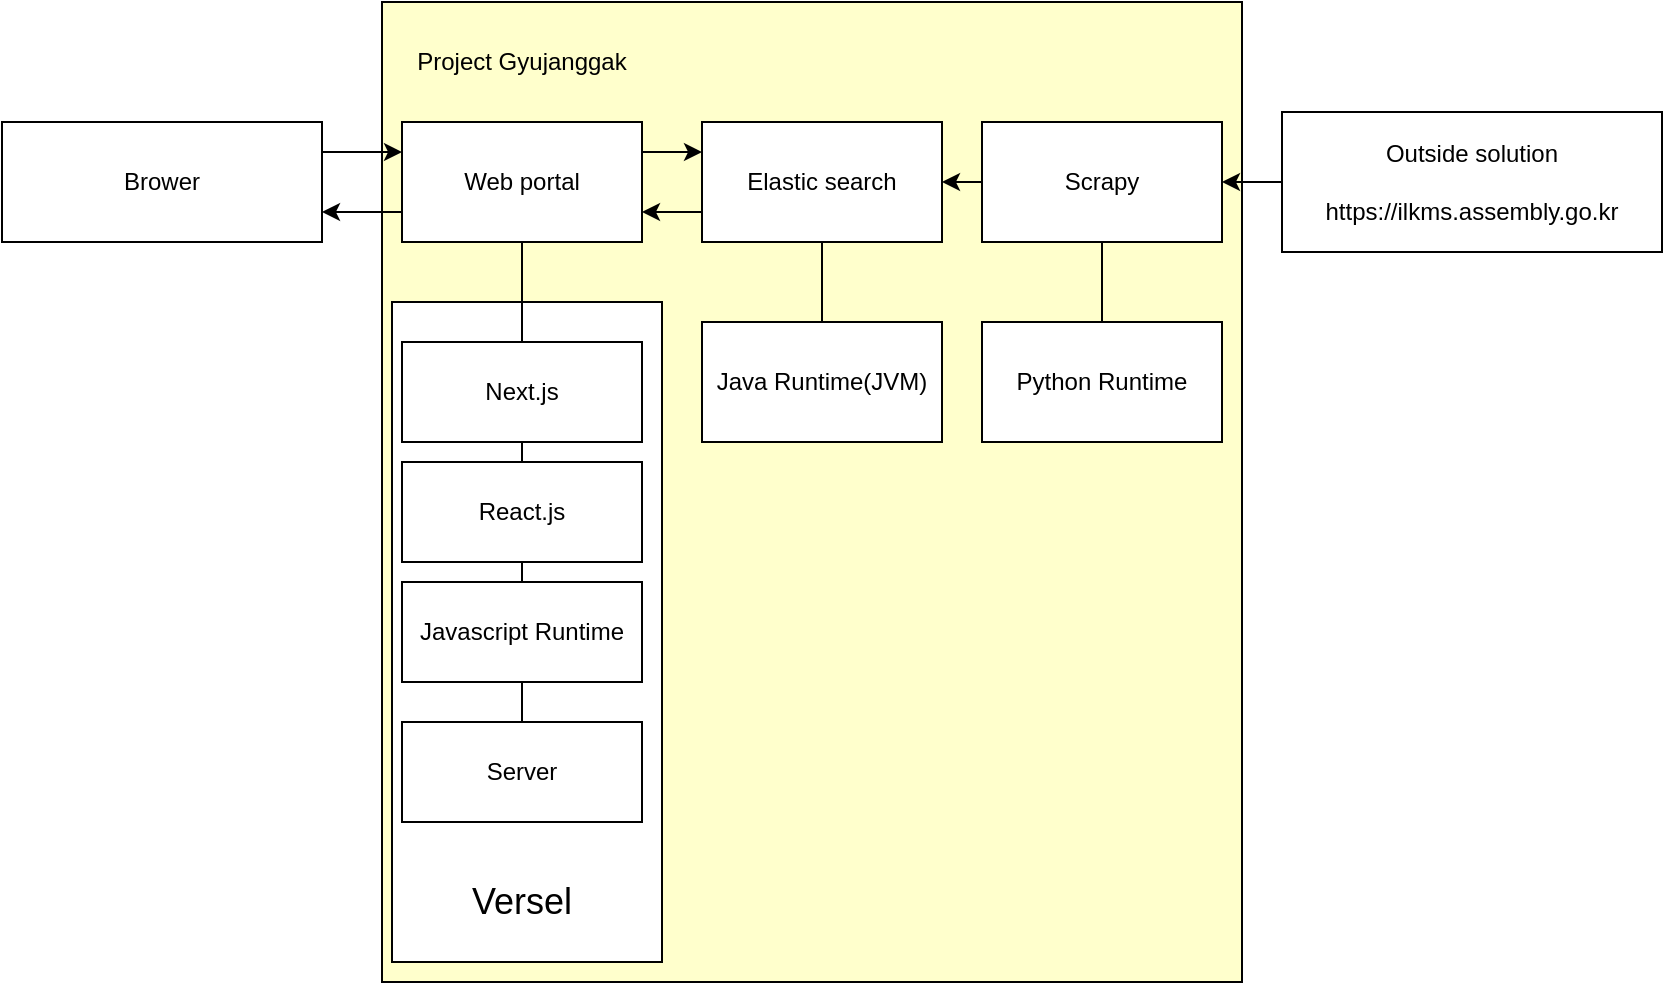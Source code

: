 <mxfile>
    <diagram id="dPzF4iebmM-cbbbo0TP5" name="Search Engine">
        <mxGraphModel dx="790" dy="564" grid="1" gridSize="10" guides="1" tooltips="1" connect="1" arrows="1" fold="1" page="1" pageScale="1" pageWidth="850" pageHeight="1100" math="0" shadow="0">
            <root>
                <mxCell id="OzikpktiN2Qh5DX7MhZS-0"/>
                <mxCell id="OzikpktiN2Qh5DX7MhZS-1" parent="OzikpktiN2Qh5DX7MhZS-0"/>
                <mxCell id="OzikpktiN2Qh5DX7MhZS-19" value="" style="rounded=0;whiteSpace=wrap;html=1;fillColor=#FFFFCC;" parent="OzikpktiN2Qh5DX7MhZS-1" vertex="1">
                    <mxGeometry x="200" y="30" width="430" height="490" as="geometry"/>
                </mxCell>
                <mxCell id="6" value="" style="rounded=0;whiteSpace=wrap;html=1;" vertex="1" parent="OzikpktiN2Qh5DX7MhZS-1">
                    <mxGeometry x="205" y="180" width="135" height="330" as="geometry"/>
                </mxCell>
                <mxCell id="OzikpktiN2Qh5DX7MhZS-9" style="edgeStyle=orthogonalEdgeStyle;rounded=0;orthogonalLoop=1;jettySize=auto;html=1;exitX=1;exitY=0.25;exitDx=0;exitDy=0;entryX=0;entryY=0.25;entryDx=0;entryDy=0;" parent="OzikpktiN2Qh5DX7MhZS-1" source="OzikpktiN2Qh5DX7MhZS-2" target="OzikpktiN2Qh5DX7MhZS-3" edge="1">
                    <mxGeometry relative="1" as="geometry"/>
                </mxCell>
                <mxCell id="5" style="edgeStyle=orthogonalEdgeStyle;rounded=0;orthogonalLoop=1;jettySize=auto;html=1;exitX=0;exitY=0.75;exitDx=0;exitDy=0;entryX=1;entryY=0.75;entryDx=0;entryDy=0;" parent="OzikpktiN2Qh5DX7MhZS-1" source="OzikpktiN2Qh5DX7MhZS-2" target="1" edge="1">
                    <mxGeometry relative="1" as="geometry"/>
                </mxCell>
                <mxCell id="OzikpktiN2Qh5DX7MhZS-2" value="Web portal" style="rounded=0;whiteSpace=wrap;html=1;" parent="OzikpktiN2Qh5DX7MhZS-1" vertex="1">
                    <mxGeometry x="210" y="90" width="120" height="60" as="geometry"/>
                </mxCell>
                <mxCell id="OzikpktiN2Qh5DX7MhZS-10" style="edgeStyle=orthogonalEdgeStyle;rounded=0;orthogonalLoop=1;jettySize=auto;html=1;exitX=0;exitY=0.75;exitDx=0;exitDy=0;entryX=1;entryY=0.75;entryDx=0;entryDy=0;" parent="OzikpktiN2Qh5DX7MhZS-1" source="OzikpktiN2Qh5DX7MhZS-3" target="OzikpktiN2Qh5DX7MhZS-2" edge="1">
                    <mxGeometry relative="1" as="geometry"/>
                </mxCell>
                <mxCell id="OzikpktiN2Qh5DX7MhZS-3" value="Elastic search" style="rounded=0;whiteSpace=wrap;html=1;" parent="OzikpktiN2Qh5DX7MhZS-1" vertex="1">
                    <mxGeometry x="360" y="90" width="120" height="60" as="geometry"/>
                </mxCell>
                <mxCell id="OzikpktiN2Qh5DX7MhZS-8" style="edgeStyle=orthogonalEdgeStyle;rounded=0;orthogonalLoop=1;jettySize=auto;html=1;exitX=0;exitY=0.5;exitDx=0;exitDy=0;entryX=1;entryY=0.5;entryDx=0;entryDy=0;" parent="OzikpktiN2Qh5DX7MhZS-1" source="OzikpktiN2Qh5DX7MhZS-4" target="OzikpktiN2Qh5DX7MhZS-3" edge="1">
                    <mxGeometry relative="1" as="geometry"/>
                </mxCell>
                <mxCell id="OzikpktiN2Qh5DX7MhZS-4" value="Scrapy" style="rounded=0;whiteSpace=wrap;html=1;" parent="OzikpktiN2Qh5DX7MhZS-1" vertex="1">
                    <mxGeometry x="500" y="90" width="120" height="60" as="geometry"/>
                </mxCell>
                <mxCell id="OzikpktiN2Qh5DX7MhZS-5" value="React.js" style="rounded=0;whiteSpace=wrap;html=1;" parent="OzikpktiN2Qh5DX7MhZS-1" vertex="1">
                    <mxGeometry x="210" y="260" width="120" height="50" as="geometry"/>
                </mxCell>
                <mxCell id="OzikpktiN2Qh5DX7MhZS-6" value="Java Runtime(JVM)" style="rounded=0;whiteSpace=wrap;html=1;" parent="OzikpktiN2Qh5DX7MhZS-1" vertex="1">
                    <mxGeometry x="360" y="190" width="120" height="60" as="geometry"/>
                </mxCell>
                <mxCell id="OzikpktiN2Qh5DX7MhZS-7" value="Python Runtime" style="rounded=0;whiteSpace=wrap;html=1;" parent="OzikpktiN2Qh5DX7MhZS-1" vertex="1">
                    <mxGeometry x="500" y="190" width="120" height="60" as="geometry"/>
                </mxCell>
                <mxCell id="OzikpktiN2Qh5DX7MhZS-11" value="Javascript Runtime" style="rounded=0;whiteSpace=wrap;html=1;" parent="OzikpktiN2Qh5DX7MhZS-1" vertex="1">
                    <mxGeometry x="210" y="320" width="120" height="50" as="geometry"/>
                </mxCell>
                <mxCell id="OzikpktiN2Qh5DX7MhZS-12" value="Next.js" style="rounded=0;whiteSpace=wrap;html=1;" parent="OzikpktiN2Qh5DX7MhZS-1" vertex="1">
                    <mxGeometry x="210" y="200" width="120" height="50" as="geometry"/>
                </mxCell>
                <mxCell id="OzikpktiN2Qh5DX7MhZS-13" value="" style="endArrow=none;html=1;exitX=0.5;exitY=0;exitDx=0;exitDy=0;entryX=0.5;entryY=1;entryDx=0;entryDy=0;" parent="OzikpktiN2Qh5DX7MhZS-1" source="OzikpktiN2Qh5DX7MhZS-12" target="OzikpktiN2Qh5DX7MhZS-2" edge="1">
                    <mxGeometry width="50" height="50" relative="1" as="geometry">
                        <mxPoint x="430" y="270" as="sourcePoint"/>
                        <mxPoint x="480" y="220" as="targetPoint"/>
                    </mxGeometry>
                </mxCell>
                <mxCell id="OzikpktiN2Qh5DX7MhZS-14" value="" style="endArrow=none;html=1;exitX=0.5;exitY=0;exitDx=0;exitDy=0;entryX=0.5;entryY=1;entryDx=0;entryDy=0;" parent="OzikpktiN2Qh5DX7MhZS-1" source="OzikpktiN2Qh5DX7MhZS-5" target="OzikpktiN2Qh5DX7MhZS-12" edge="1">
                    <mxGeometry width="50" height="50" relative="1" as="geometry">
                        <mxPoint x="260" y="290" as="sourcePoint"/>
                        <mxPoint x="310" y="240" as="targetPoint"/>
                    </mxGeometry>
                </mxCell>
                <mxCell id="OzikpktiN2Qh5DX7MhZS-15" value="" style="endArrow=none;html=1;exitX=0.5;exitY=0;exitDx=0;exitDy=0;entryX=0.5;entryY=1;entryDx=0;entryDy=0;" parent="OzikpktiN2Qh5DX7MhZS-1" source="OzikpktiN2Qh5DX7MhZS-11" target="OzikpktiN2Qh5DX7MhZS-5" edge="1">
                    <mxGeometry width="50" height="50" relative="1" as="geometry">
                        <mxPoint x="430" y="260" as="sourcePoint"/>
                        <mxPoint x="270" y="300" as="targetPoint"/>
                    </mxGeometry>
                </mxCell>
                <mxCell id="OzikpktiN2Qh5DX7MhZS-16" value="" style="endArrow=none;html=1;entryX=0.5;entryY=1;entryDx=0;entryDy=0;exitX=0.5;exitY=0;exitDx=0;exitDy=0;" parent="OzikpktiN2Qh5DX7MhZS-1" source="OzikpktiN2Qh5DX7MhZS-6" target="OzikpktiN2Qh5DX7MhZS-3" edge="1">
                    <mxGeometry width="50" height="50" relative="1" as="geometry">
                        <mxPoint x="370" y="270" as="sourcePoint"/>
                        <mxPoint x="420" y="220" as="targetPoint"/>
                    </mxGeometry>
                </mxCell>
                <mxCell id="OzikpktiN2Qh5DX7MhZS-17" value="" style="endArrow=none;html=1;entryX=0.5;entryY=1;entryDx=0;entryDy=0;" parent="OzikpktiN2Qh5DX7MhZS-1" target="OzikpktiN2Qh5DX7MhZS-4" edge="1">
                    <mxGeometry width="50" height="50" relative="1" as="geometry">
                        <mxPoint x="560" y="190" as="sourcePoint"/>
                        <mxPoint x="610" y="140" as="targetPoint"/>
                    </mxGeometry>
                </mxCell>
                <mxCell id="OzikpktiN2Qh5DX7MhZS-20" value="Project Gyujanggak" style="text;html=1;strokeColor=none;fillColor=none;align=center;verticalAlign=middle;whiteSpace=wrap;rounded=0;" parent="OzikpktiN2Qh5DX7MhZS-1" vertex="1">
                    <mxGeometry x="205" y="50" width="130" height="20" as="geometry"/>
                </mxCell>
                <mxCell id="0" style="edgeStyle=orthogonalEdgeStyle;rounded=0;orthogonalLoop=1;jettySize=auto;html=1;entryX=1;entryY=0.5;entryDx=0;entryDy=0;" parent="OzikpktiN2Qh5DX7MhZS-1" source="OzikpktiN2Qh5DX7MhZS-23" target="OzikpktiN2Qh5DX7MhZS-4" edge="1">
                    <mxGeometry relative="1" as="geometry"/>
                </mxCell>
                <mxCell id="OzikpktiN2Qh5DX7MhZS-23" value="Outside solution&lt;br&gt;&lt;br&gt;https://ilkms.assembly.go.kr" style="rounded=0;whiteSpace=wrap;html=1;" parent="OzikpktiN2Qh5DX7MhZS-1" vertex="1">
                    <mxGeometry x="650" y="85" width="190" height="70" as="geometry"/>
                </mxCell>
                <mxCell id="4" style="edgeStyle=orthogonalEdgeStyle;rounded=0;orthogonalLoop=1;jettySize=auto;html=1;exitX=1;exitY=0.25;exitDx=0;exitDy=0;entryX=0;entryY=0.25;entryDx=0;entryDy=0;" parent="OzikpktiN2Qh5DX7MhZS-1" source="1" target="OzikpktiN2Qh5DX7MhZS-2" edge="1">
                    <mxGeometry relative="1" as="geometry"/>
                </mxCell>
                <mxCell id="1" value="Brower" style="rounded=0;whiteSpace=wrap;html=1;" parent="OzikpktiN2Qh5DX7MhZS-1" vertex="1">
                    <mxGeometry x="10" y="90" width="160" height="60" as="geometry"/>
                </mxCell>
                <mxCell id="7" value="Server" style="rounded=0;whiteSpace=wrap;html=1;" vertex="1" parent="OzikpktiN2Qh5DX7MhZS-1">
                    <mxGeometry x="210" y="390" width="120" height="50" as="geometry"/>
                </mxCell>
                <mxCell id="8" value="" style="endArrow=none;html=1;exitX=0.5;exitY=0;exitDx=0;exitDy=0;entryX=0.5;entryY=1;entryDx=0;entryDy=0;" edge="1" parent="OzikpktiN2Qh5DX7MhZS-1" source="7" target="OzikpktiN2Qh5DX7MhZS-11">
                    <mxGeometry width="50" height="50" relative="1" as="geometry">
                        <mxPoint x="70" y="400" as="sourcePoint"/>
                        <mxPoint x="270" y="360" as="targetPoint"/>
                    </mxGeometry>
                </mxCell>
                <mxCell id="9" value="&lt;font style=&quot;font-size: 18px&quot;&gt;Versel&lt;/font&gt;" style="text;html=1;strokeColor=none;fillColor=none;align=center;verticalAlign=middle;whiteSpace=wrap;rounded=0;" vertex="1" parent="OzikpktiN2Qh5DX7MhZS-1">
                    <mxGeometry x="230" y="470" width="80" height="20" as="geometry"/>
                </mxCell>
            </root>
        </mxGraphModel>
    </diagram>
    <diagram id="f9cJKZpROqkz0lS0y9gb" name="Page-1">
        &#xa;        &#xa;&#xa;
        <mxGraphModel dx="686" dy="433" grid="1" gridSize="10" guides="1" tooltips="1" connect="1" arrows="1" fold="1" page="1" pageScale="1" pageWidth="850" pageHeight="1100" background="#F4F1DE" math="0" shadow="0">
            &#xa;            &#xa;&#xa;
            <root>
                &#xa;                &#xa;&#xa;
                <mxCell id="0"/>
                &#xa;                &#xa;&#xa;
                <mxCell id="1" parent="0"/>
                &#xa;                &#xa;&#xa;
                <mxCell id="11" style="edgeStyle=orthogonalEdgeStyle;curved=0;rounded=1;sketch=0;orthogonalLoop=1;jettySize=auto;html=1;exitX=0;exitY=0.5;exitDx=0;exitDy=0;entryX=1;entryY=0.5;entryDx=0;entryDy=0;strokeColor=#E07A5F;fillColor=#F2CC8F;fontColor=#393C56;" parent="1" source="9" target="4" edge="1">
                    &#xa;                    &#xa;&#xa;
                    <mxGeometry relative="1" as="geometry"/>
                    &#xa;                    &#xa;&#xa;
                </mxCell>
                &#xa;                &#xa;&#xa;
                <mxCell id="9" value="" style="rounded=1;whiteSpace=wrap;html=1;fillColor=#F2CC8F;strokeColor=#E07A5F;fontColor=#393C56;" parent="1" vertex="1">
                    &#xa;                    &#xa;&#xa;
                    <mxGeometry x="560" y="120" width="190" height="110" as="geometry"/>
                    &#xa;                    &#xa;&#xa;
                </mxCell>
                &#xa;                &#xa;&#xa;
                <mxCell id="2" value="EC2" style="rounded=0;whiteSpace=wrap;html=1;fillColor=#F2CC8F;strokeColor=#E07A5F;fontColor=#393C56;" parent="1" vertex="1">
                    &#xa;                    &#xa;&#xa;
                    <mxGeometry x="40" y="150" width="120" height="60" as="geometry"/>
                    &#xa;                    &#xa;&#xa;
                </mxCell>
                &#xa;                &#xa;&#xa;
                <mxCell id="13" style="edgeStyle=orthogonalEdgeStyle;curved=0;rounded=1;sketch=0;orthogonalLoop=1;jettySize=auto;html=1;exitX=0;exitY=0.5;exitDx=0;exitDy=0;entryX=1;entryY=0.5;entryDx=0;entryDy=0;strokeColor=#E07A5F;fillColor=#F2CC8F;fontColor=#393C56;" parent="1" source="3" target="2" edge="1">
                    &#xa;                    &#xa;&#xa;
                    <mxGeometry relative="1" as="geometry"/>
                    &#xa;                    &#xa;&#xa;
                </mxCell>
                &#xa;                &#xa;&#xa;
                <mxCell id="3" value="Lamda" style="rounded=1;whiteSpace=wrap;html=1;fillColor=#F2CC8F;strokeColor=#E07A5F;fontColor=#393C56;" parent="1" vertex="1">
                    &#xa;                    &#xa;&#xa;
                    <mxGeometry x="205" y="150" width="120" height="60" as="geometry"/>
                    &#xa;                    &#xa;&#xa;
                </mxCell>
                &#xa;                &#xa;&#xa;
                <mxCell id="12" style="edgeStyle=orthogonalEdgeStyle;curved=0;rounded=1;sketch=0;orthogonalLoop=1;jettySize=auto;html=1;exitX=0;exitY=0.5;exitDx=0;exitDy=0;entryX=1;entryY=0.5;entryDx=0;entryDy=0;strokeColor=#E07A5F;fillColor=#F2CC8F;fontColor=#393C56;" parent="1" source="4" target="3" edge="1">
                    &#xa;                    &#xa;&#xa;
                    <mxGeometry relative="1" as="geometry"/>
                    &#xa;                    &#xa;&#xa;
                </mxCell>
                &#xa;                &#xa;&#xa;
                <mxCell id="4" value="Simple Notification Service" style="rounded=1;whiteSpace=wrap;html=1;fillColor=#F2CC8F;strokeColor=#E07A5F;fontColor=#393C56;" parent="1" vertex="1">
                    &#xa;                    &#xa;&#xa;
                    <mxGeometry x="375" y="150" width="120" height="60" as="geometry"/>
                    &#xa;                    &#xa;&#xa;
                </mxCell>
                &#xa;                &#xa;&#xa;
                <mxCell id="6" value="알람을 받고 삭제를 한다." style="text;html=1;strokeColor=none;fillColor=none;align=center;verticalAlign=middle;whiteSpace=wrap;rounded=0;fontColor=#393C56;" parent="1" vertex="1">
                    &#xa;                    &#xa;&#xa;
                    <mxGeometry x="190" y="220" width="150" height="20" as="geometry"/>
                    &#xa;                    &#xa;&#xa;
                </mxCell>
                &#xa;                &#xa;&#xa;
                <mxCell id="7" value="어떤 상태를 인식한다." style="text;html=1;strokeColor=none;fillColor=none;align=center;verticalAlign=middle;whiteSpace=wrap;rounded=0;fontColor=#393C56;" parent="1" vertex="1">
                    &#xa;                    &#xa;&#xa;
                    <mxGeometry x="360" y="220" width="150" height="20" as="geometry"/>
                    &#xa;                    &#xa;&#xa;
                </mxCell>
                &#xa;                &#xa;&#xa;
                <mxCell id="8" value="Budget" style="rounded=1;whiteSpace=wrap;html=1;fillColor=#F2CC8F;strokeColor=#E07A5F;fontColor=#393C56;" parent="1" vertex="1">
                    &#xa;                    &#xa;&#xa;
                    <mxGeometry x="600" y="160" width="120" height="60" as="geometry"/>
                    &#xa;                    &#xa;&#xa;
                </mxCell>
                &#xa;                &#xa;&#xa;
                <mxCell id="10" value="Billing" style="text;html=1;strokeColor=none;fillColor=none;align=center;verticalAlign=middle;whiteSpace=wrap;rounded=0;fontColor=#393C56;" parent="1" vertex="1">
                    &#xa;                    &#xa;&#xa;
                    <mxGeometry x="580" y="130" width="40" height="20" as="geometry"/>
                    &#xa;                    &#xa;&#xa;
                </mxCell>
                &#xa;                &#xa;&#xa;
            </root>
            &#xa;            &#xa;&#xa;
        </mxGraphModel>
        &#xa;        &#xa;&#xa;
    </diagram>
</mxfile>